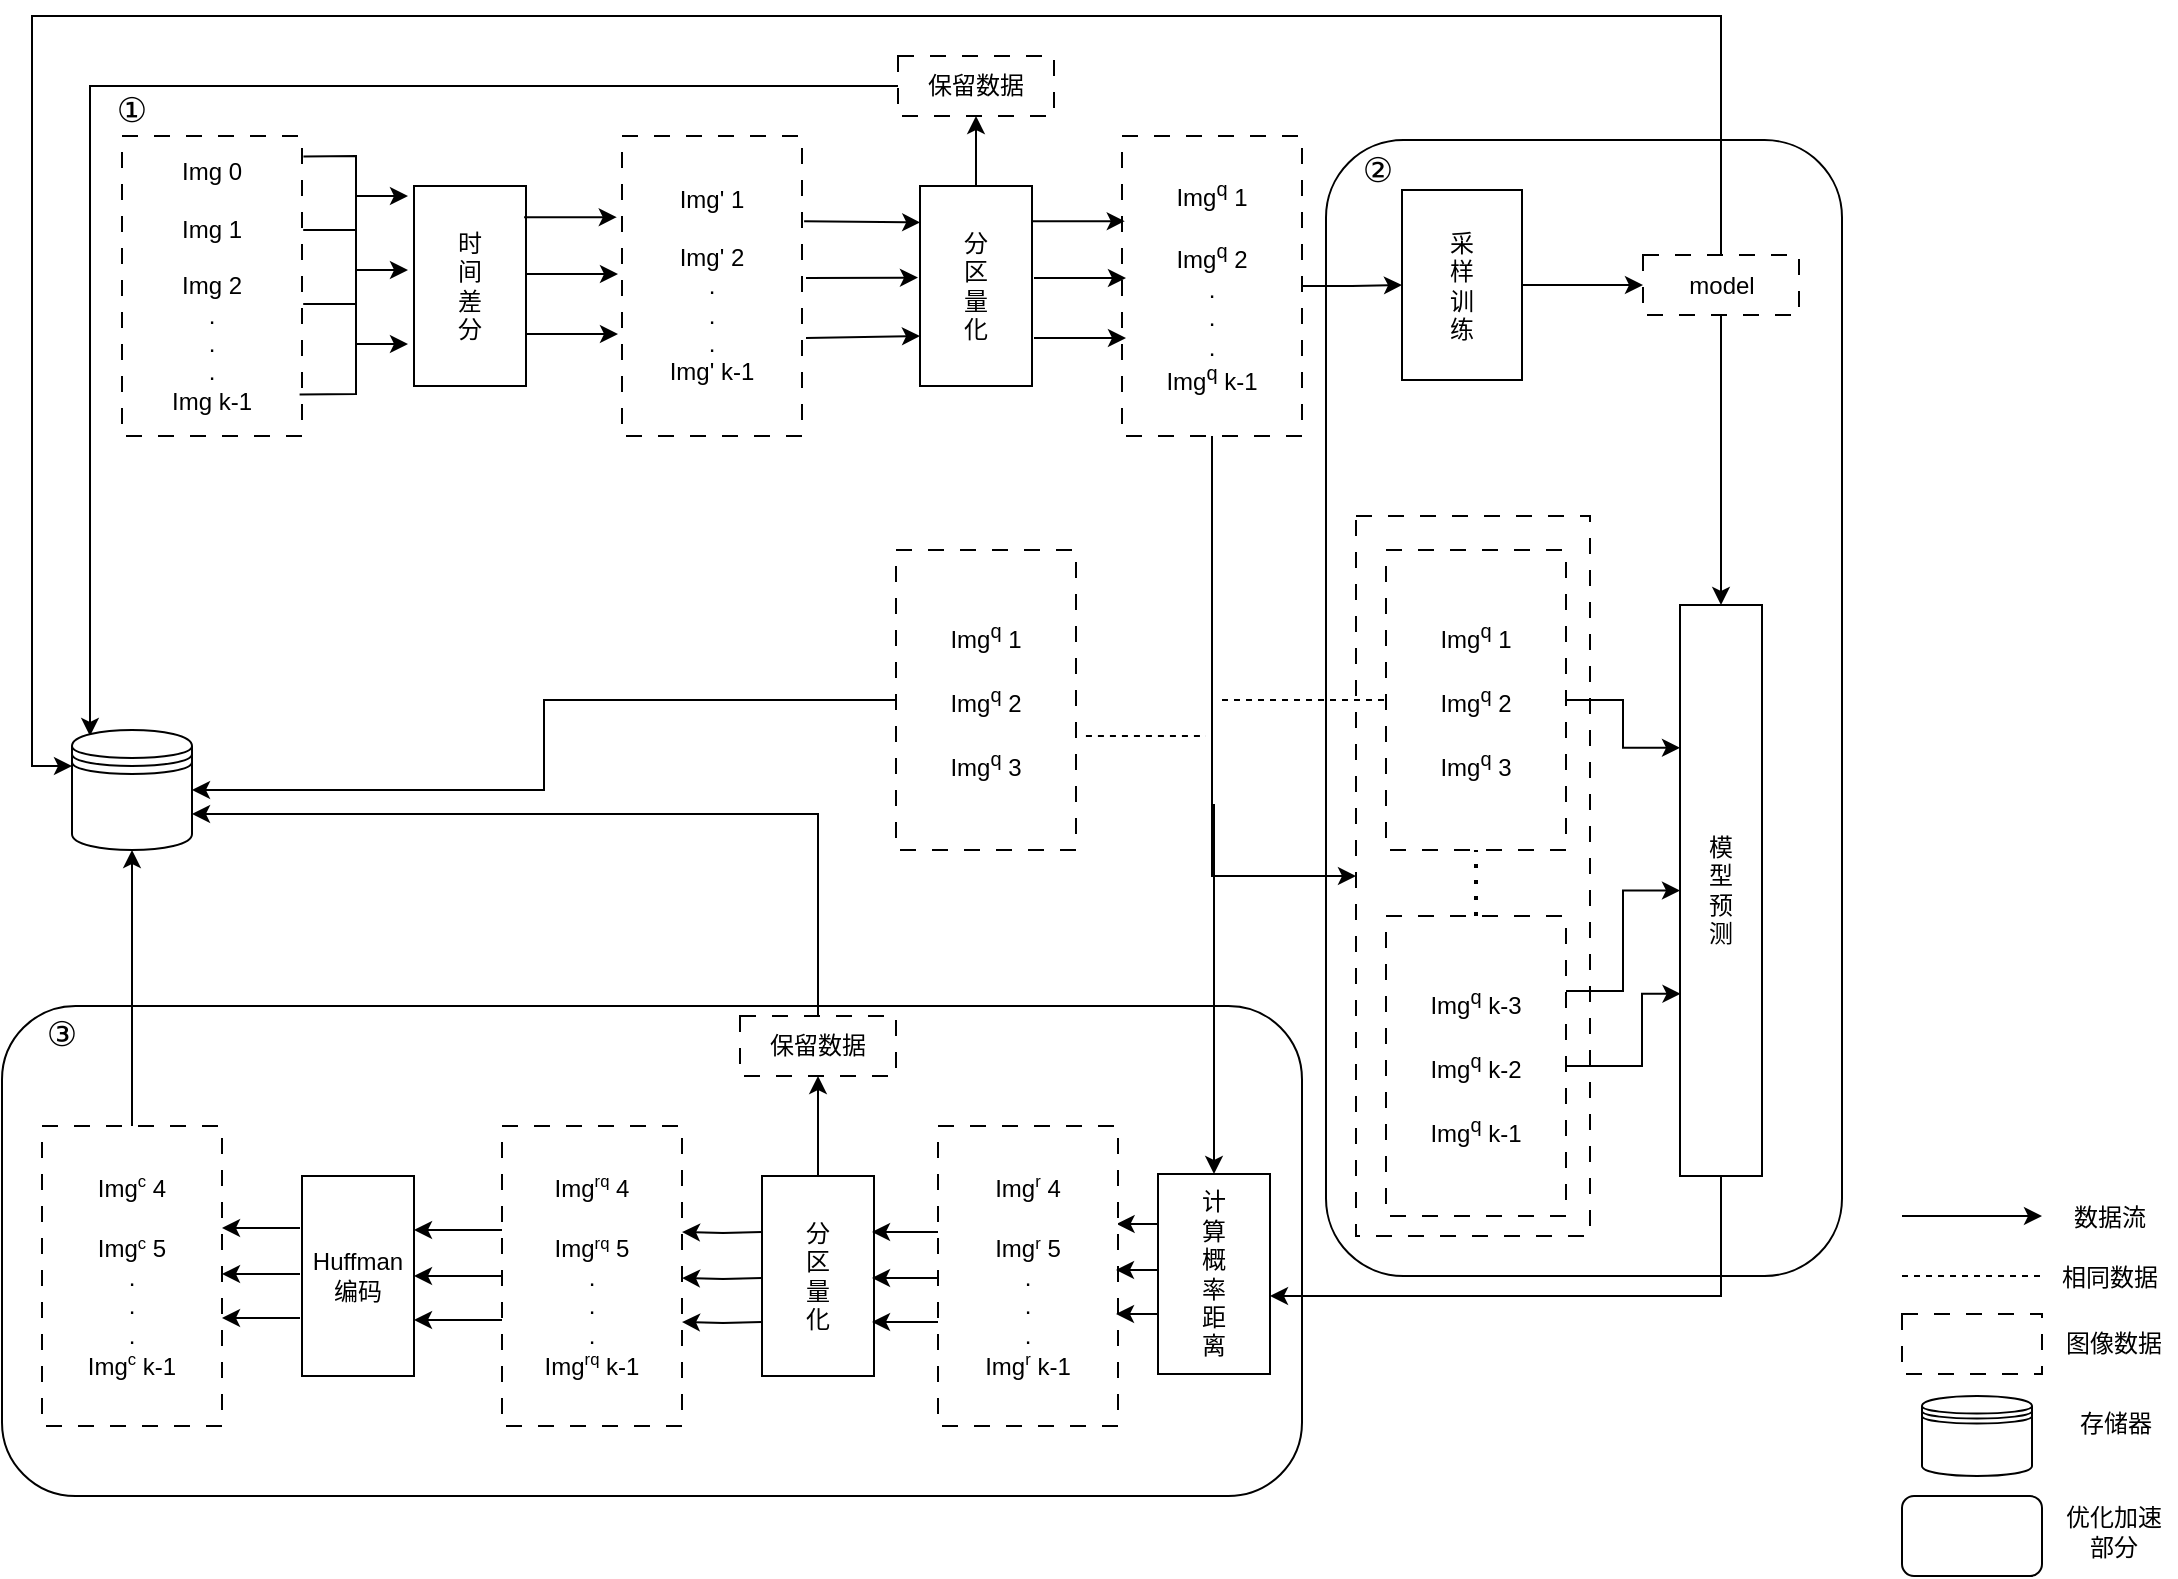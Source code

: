<mxfile version="21.1.1" type="github">
  <diagram name="第 1 页" id="PiPokklhCkE811HuMij5">
    <mxGraphModel dx="1050" dy="492" grid="1" gridSize="10" guides="1" tooltips="1" connect="1" arrows="1" fold="1" page="1" pageScale="1" pageWidth="827" pageHeight="1169" math="0" shadow="0">
      <root>
        <mxCell id="0" />
        <mxCell id="1" parent="0" />
        <mxCell id="Mir_E7Igg_2pSfrO82Oi-24" value="" style="rounded=1;whiteSpace=wrap;html=1;" vertex="1" parent="1">
          <mxGeometry x="50" y="515" width="650" height="245" as="geometry" />
        </mxCell>
        <mxCell id="Mir_E7Igg_2pSfrO82Oi-23" value="" style="rounded=1;whiteSpace=wrap;html=1;" vertex="1" parent="1">
          <mxGeometry x="712" y="82" width="258" height="568" as="geometry" />
        </mxCell>
        <mxCell id="Mir_E7Igg_2pSfrO82Oi-10" value="" style="rounded=0;whiteSpace=wrap;html=1;dashed=1;dashPattern=8 8;" vertex="1" parent="1">
          <mxGeometry x="727" y="270" width="117" height="360" as="geometry" />
        </mxCell>
        <mxCell id="Mir_E7Igg_2pSfrO82Oi-1" value="Img 0&lt;br&gt;&lt;br&gt;Img 1&lt;br&gt;&lt;br&gt;Img 2&lt;br&gt;.&lt;br&gt;.&lt;br&gt;.&lt;br&gt;Img k-1" style="rounded=0;whiteSpace=wrap;html=1;dashed=1;dashPattern=8 8;" vertex="1" parent="1">
          <mxGeometry x="110" y="80" width="90" height="150" as="geometry" />
        </mxCell>
        <mxCell id="Mir_E7Igg_2pSfrO82Oi-2" value="时&lt;br&gt;间&lt;br&gt;差&lt;br&gt;分" style="rounded=0;whiteSpace=wrap;html=1;" vertex="1" parent="1">
          <mxGeometry x="256" y="105" width="56" height="100" as="geometry" />
        </mxCell>
        <mxCell id="Mir_E7Igg_2pSfrO82Oi-3" value="Img&#39; 1&lt;br&gt;&lt;br&gt;Img&#39; 2&lt;br&gt;.&lt;br&gt;.&lt;br&gt;.&lt;br&gt;Img&#39; k-1" style="rounded=0;whiteSpace=wrap;html=1;dashed=1;dashPattern=8 8;" vertex="1" parent="1">
          <mxGeometry x="360" y="80" width="90" height="150" as="geometry" />
        </mxCell>
        <mxCell id="Mir_E7Igg_2pSfrO82Oi-45" value="" style="edgeStyle=orthogonalEdgeStyle;rounded=0;orthogonalLoop=1;jettySize=auto;html=1;" edge="1" parent="1" source="Mir_E7Igg_2pSfrO82Oi-4" target="Mir_E7Igg_2pSfrO82Oi-6">
          <mxGeometry relative="1" as="geometry" />
        </mxCell>
        <mxCell id="Mir_E7Igg_2pSfrO82Oi-4" value="分&lt;br&gt;区&lt;br&gt;量&lt;br&gt;化" style="rounded=0;whiteSpace=wrap;html=1;" vertex="1" parent="1">
          <mxGeometry x="509" y="105" width="56" height="100" as="geometry" />
        </mxCell>
        <mxCell id="Mir_E7Igg_2pSfrO82Oi-46" style="edgeStyle=orthogonalEdgeStyle;rounded=0;orthogonalLoop=1;jettySize=auto;html=1;exitX=1;exitY=0.5;exitDx=0;exitDy=0;" edge="1" parent="1" source="Mir_E7Igg_2pSfrO82Oi-5" target="Mir_E7Igg_2pSfrO82Oi-7">
          <mxGeometry relative="1" as="geometry" />
        </mxCell>
        <mxCell id="Mir_E7Igg_2pSfrO82Oi-48" style="edgeStyle=orthogonalEdgeStyle;rounded=0;orthogonalLoop=1;jettySize=auto;html=1;exitX=0.5;exitY=1;exitDx=0;exitDy=0;" edge="1" parent="1" source="Mir_E7Igg_2pSfrO82Oi-5" target="Mir_E7Igg_2pSfrO82Oi-14">
          <mxGeometry relative="1" as="geometry" />
        </mxCell>
        <mxCell id="Mir_E7Igg_2pSfrO82Oi-49" style="edgeStyle=orthogonalEdgeStyle;rounded=0;orthogonalLoop=1;jettySize=auto;html=1;exitX=0.5;exitY=1;exitDx=0;exitDy=0;entryX=0;entryY=0.5;entryDx=0;entryDy=0;" edge="1" parent="1" source="Mir_E7Igg_2pSfrO82Oi-5" target="Mir_E7Igg_2pSfrO82Oi-10">
          <mxGeometry relative="1" as="geometry" />
        </mxCell>
        <mxCell id="Mir_E7Igg_2pSfrO82Oi-5" value="Img&lt;sup&gt;q&lt;/sup&gt; 1&lt;br&gt;&lt;br&gt;Img&lt;sup&gt;q&lt;/sup&gt; 2&lt;br&gt;.&lt;br&gt;.&lt;br&gt;.&lt;br&gt;Img&lt;sup&gt;q&lt;/sup&gt; k-1" style="rounded=0;whiteSpace=wrap;html=1;dashed=1;dashPattern=8 8;" vertex="1" parent="1">
          <mxGeometry x="610" y="80" width="90" height="150" as="geometry" />
        </mxCell>
        <mxCell id="Mir_E7Igg_2pSfrO82Oi-81" style="edgeStyle=orthogonalEdgeStyle;rounded=0;orthogonalLoop=1;jettySize=auto;html=1;exitX=0;exitY=0.5;exitDx=0;exitDy=0;entryX=0.15;entryY=0.05;entryDx=0;entryDy=0;entryPerimeter=0;" edge="1" parent="1" source="Mir_E7Igg_2pSfrO82Oi-6" target="Mir_E7Igg_2pSfrO82Oi-22">
          <mxGeometry relative="1" as="geometry" />
        </mxCell>
        <mxCell id="Mir_E7Igg_2pSfrO82Oi-6" value="保留数据" style="rounded=0;whiteSpace=wrap;html=1;dashed=1;dashPattern=8 8;" vertex="1" parent="1">
          <mxGeometry x="498" y="40" width="78" height="30" as="geometry" />
        </mxCell>
        <mxCell id="Mir_E7Igg_2pSfrO82Oi-47" style="edgeStyle=orthogonalEdgeStyle;rounded=0;orthogonalLoop=1;jettySize=auto;html=1;exitX=1;exitY=0.5;exitDx=0;exitDy=0;" edge="1" parent="1" source="Mir_E7Igg_2pSfrO82Oi-7" target="Mir_E7Igg_2pSfrO82Oi-12">
          <mxGeometry relative="1" as="geometry" />
        </mxCell>
        <mxCell id="Mir_E7Igg_2pSfrO82Oi-7" value="采&lt;br&gt;样&lt;br&gt;训&lt;br&gt;练" style="rounded=0;whiteSpace=wrap;html=1;" vertex="1" parent="1">
          <mxGeometry x="750" y="107" width="60" height="95" as="geometry" />
        </mxCell>
        <mxCell id="Mir_E7Igg_2pSfrO82Oi-51" style="edgeStyle=orthogonalEdgeStyle;rounded=0;orthogonalLoop=1;jettySize=auto;html=1;exitX=1;exitY=0.5;exitDx=0;exitDy=0;entryX=0;entryY=0.25;entryDx=0;entryDy=0;" edge="1" parent="1" source="Mir_E7Igg_2pSfrO82Oi-8" target="Mir_E7Igg_2pSfrO82Oi-13">
          <mxGeometry relative="1" as="geometry" />
        </mxCell>
        <mxCell id="Mir_E7Igg_2pSfrO82Oi-8" value="Img&lt;sup&gt;q&lt;/sup&gt; 1&lt;br&gt;&lt;br&gt;Img&lt;sup&gt;q&lt;/sup&gt; 2&lt;br&gt;&lt;br&gt;Img&lt;sup&gt;q&lt;/sup&gt;&amp;nbsp;3" style="rounded=0;whiteSpace=wrap;html=1;dashed=1;dashPattern=8 8;" vertex="1" parent="1">
          <mxGeometry x="742" y="287" width="90" height="150" as="geometry" />
        </mxCell>
        <mxCell id="Mir_E7Igg_2pSfrO82Oi-52" style="edgeStyle=orthogonalEdgeStyle;rounded=0;orthogonalLoop=1;jettySize=auto;html=1;exitX=1;exitY=0.5;exitDx=0;exitDy=0;entryX=0.006;entryY=0.681;entryDx=0;entryDy=0;entryPerimeter=0;" edge="1" parent="1" source="Mir_E7Igg_2pSfrO82Oi-9" target="Mir_E7Igg_2pSfrO82Oi-13">
          <mxGeometry relative="1" as="geometry">
            <Array as="points">
              <mxPoint x="870" y="545" />
              <mxPoint x="870" y="509" />
            </Array>
          </mxGeometry>
        </mxCell>
        <mxCell id="Mir_E7Igg_2pSfrO82Oi-53" style="edgeStyle=orthogonalEdgeStyle;rounded=0;orthogonalLoop=1;jettySize=auto;html=1;exitX=1;exitY=0.25;exitDx=0;exitDy=0;entryX=0;entryY=0.5;entryDx=0;entryDy=0;" edge="1" parent="1" source="Mir_E7Igg_2pSfrO82Oi-9" target="Mir_E7Igg_2pSfrO82Oi-13">
          <mxGeometry relative="1" as="geometry" />
        </mxCell>
        <mxCell id="Mir_E7Igg_2pSfrO82Oi-9" value="Img&lt;sup&gt;q&lt;/sup&gt;&amp;nbsp;k-3&lt;br&gt;&lt;br&gt;Img&lt;sup&gt;q&lt;/sup&gt;&amp;nbsp;k-2&lt;br&gt;&lt;br&gt;Img&lt;sup&gt;q&lt;/sup&gt;&amp;nbsp;k-1" style="rounded=0;whiteSpace=wrap;html=1;dashed=1;dashPattern=8 8;" vertex="1" parent="1">
          <mxGeometry x="742" y="470" width="90" height="150" as="geometry" />
        </mxCell>
        <mxCell id="Mir_E7Igg_2pSfrO82Oi-11" value="" style="endArrow=none;dashed=1;html=1;dashPattern=1 3;strokeWidth=2;rounded=0;entryX=0.5;entryY=1;entryDx=0;entryDy=0;" edge="1" parent="1" source="Mir_E7Igg_2pSfrO82Oi-9" target="Mir_E7Igg_2pSfrO82Oi-8">
          <mxGeometry width="50" height="50" relative="1" as="geometry">
            <mxPoint x="384" y="500" as="sourcePoint" />
            <mxPoint x="434" y="450" as="targetPoint" />
          </mxGeometry>
        </mxCell>
        <mxCell id="Mir_E7Igg_2pSfrO82Oi-54" style="edgeStyle=orthogonalEdgeStyle;rounded=0;orthogonalLoop=1;jettySize=auto;html=1;" edge="1" parent="1" source="Mir_E7Igg_2pSfrO82Oi-12" target="Mir_E7Igg_2pSfrO82Oi-13">
          <mxGeometry relative="1" as="geometry" />
        </mxCell>
        <mxCell id="Mir_E7Igg_2pSfrO82Oi-83" style="edgeStyle=orthogonalEdgeStyle;rounded=0;orthogonalLoop=1;jettySize=auto;html=1;entryX=0;entryY=0.3;entryDx=0;entryDy=0;" edge="1" parent="1" source="Mir_E7Igg_2pSfrO82Oi-12" target="Mir_E7Igg_2pSfrO82Oi-22">
          <mxGeometry relative="1" as="geometry">
            <mxPoint x="909.5" y="10" as="targetPoint" />
            <Array as="points">
              <mxPoint x="910" y="20" />
              <mxPoint x="65" y="20" />
              <mxPoint x="65" y="395" />
            </Array>
          </mxGeometry>
        </mxCell>
        <mxCell id="Mir_E7Igg_2pSfrO82Oi-12" value="model" style="rounded=0;whiteSpace=wrap;html=1;dashed=1;dashPattern=8 8;" vertex="1" parent="1">
          <mxGeometry x="870.5" y="139.5" width="78" height="30" as="geometry" />
        </mxCell>
        <mxCell id="Mir_E7Igg_2pSfrO82Oi-55" style="edgeStyle=orthogonalEdgeStyle;rounded=0;orthogonalLoop=1;jettySize=auto;html=1;exitX=0.5;exitY=1;exitDx=0;exitDy=0;" edge="1" parent="1" source="Mir_E7Igg_2pSfrO82Oi-13" target="Mir_E7Igg_2pSfrO82Oi-14">
          <mxGeometry relative="1" as="geometry">
            <Array as="points">
              <mxPoint x="910" y="660" />
            </Array>
          </mxGeometry>
        </mxCell>
        <mxCell id="Mir_E7Igg_2pSfrO82Oi-13" value="模&lt;br&gt;型&lt;br&gt;预&lt;br&gt;测" style="rounded=0;whiteSpace=wrap;html=1;" vertex="1" parent="1">
          <mxGeometry x="889" y="314.5" width="41" height="285.5" as="geometry" />
        </mxCell>
        <mxCell id="Mir_E7Igg_2pSfrO82Oi-57" style="edgeStyle=orthogonalEdgeStyle;rounded=0;orthogonalLoop=1;jettySize=auto;html=1;exitX=0;exitY=0.25;exitDx=0;exitDy=0;entryX=0.992;entryY=0.324;entryDx=0;entryDy=0;entryPerimeter=0;" edge="1" parent="1" source="Mir_E7Igg_2pSfrO82Oi-14" target="Mir_E7Igg_2pSfrO82Oi-16">
          <mxGeometry relative="1" as="geometry" />
        </mxCell>
        <mxCell id="Mir_E7Igg_2pSfrO82Oi-14" value="计&lt;br&gt;算&lt;br&gt;概&lt;br&gt;率&lt;br&gt;距&lt;br&gt;离" style="rounded=0;whiteSpace=wrap;html=1;" vertex="1" parent="1">
          <mxGeometry x="628" y="599" width="56" height="100" as="geometry" />
        </mxCell>
        <mxCell id="Mir_E7Igg_2pSfrO82Oi-78" style="edgeStyle=orthogonalEdgeStyle;rounded=0;orthogonalLoop=1;jettySize=auto;html=1;exitX=0;exitY=0.5;exitDx=0;exitDy=0;" edge="1" parent="1" source="Mir_E7Igg_2pSfrO82Oi-15" target="Mir_E7Igg_2pSfrO82Oi-22">
          <mxGeometry relative="1" as="geometry" />
        </mxCell>
        <mxCell id="Mir_E7Igg_2pSfrO82Oi-15" value="Img&lt;sup&gt;q&lt;/sup&gt; 1&lt;br&gt;&lt;br&gt;Img&lt;sup&gt;q&lt;/sup&gt; 2&lt;br&gt;&lt;br&gt;Img&lt;sup&gt;q&lt;/sup&gt;&amp;nbsp;3" style="rounded=0;whiteSpace=wrap;html=1;dashed=1;dashPattern=8 8;" vertex="1" parent="1">
          <mxGeometry x="497" y="287" width="90" height="150" as="geometry" />
        </mxCell>
        <mxCell id="Mir_E7Igg_2pSfrO82Oi-16" value="Img&lt;span style=&quot;font-size: 10px;&quot;&gt;&lt;sup&gt;r&lt;/sup&gt;&lt;/span&gt;&amp;nbsp;4&lt;br&gt;&lt;br&gt;Img&lt;span style=&quot;font-size: 10px;&quot;&gt;&lt;sup&gt;r&lt;/sup&gt;&lt;/span&gt;&amp;nbsp;5&lt;br&gt;.&lt;br&gt;.&lt;br&gt;.&lt;br&gt;Img&lt;span style=&quot;font-size: 10px;&quot;&gt;&lt;sup&gt;r&lt;/sup&gt;&lt;/span&gt;&amp;nbsp;k-1" style="rounded=0;whiteSpace=wrap;html=1;dashed=1;dashPattern=8 8;" vertex="1" parent="1">
          <mxGeometry x="518" y="575" width="90" height="150" as="geometry" />
        </mxCell>
        <mxCell id="Mir_E7Igg_2pSfrO82Oi-77" style="edgeStyle=orthogonalEdgeStyle;rounded=0;orthogonalLoop=1;jettySize=auto;html=1;exitX=0.5;exitY=0;exitDx=0;exitDy=0;entryX=0.5;entryY=1;entryDx=0;entryDy=0;" edge="1" parent="1" source="Mir_E7Igg_2pSfrO82Oi-17" target="Mir_E7Igg_2pSfrO82Oi-21">
          <mxGeometry relative="1" as="geometry" />
        </mxCell>
        <mxCell id="Mir_E7Igg_2pSfrO82Oi-17" value="分&lt;br&gt;区&lt;br&gt;量&lt;br&gt;化" style="rounded=0;whiteSpace=wrap;html=1;" vertex="1" parent="1">
          <mxGeometry x="430" y="600" width="56" height="100" as="geometry" />
        </mxCell>
        <mxCell id="Mir_E7Igg_2pSfrO82Oi-18" value="Img&lt;span style=&quot;font-size: 10px;&quot;&gt;&lt;sup&gt;rq&lt;/sup&gt;&lt;/span&gt;&amp;nbsp;4&lt;br&gt;&lt;br&gt;Img&lt;span style=&quot;font-size: 10px;&quot;&gt;&lt;sup&gt;rq&lt;/sup&gt;&lt;/span&gt;&amp;nbsp;5&lt;br&gt;.&lt;br&gt;.&lt;br&gt;.&lt;br&gt;Img&lt;span style=&quot;font-size: 10px;&quot;&gt;&lt;sup&gt;rq&lt;/sup&gt;&lt;/span&gt;&amp;nbsp;k-1" style="rounded=0;whiteSpace=wrap;html=1;dashed=1;dashPattern=8 8;" vertex="1" parent="1">
          <mxGeometry x="300" y="575" width="90" height="150" as="geometry" />
        </mxCell>
        <mxCell id="Mir_E7Igg_2pSfrO82Oi-19" value="Huffman&lt;br&gt;编码" style="rounded=0;whiteSpace=wrap;html=1;" vertex="1" parent="1">
          <mxGeometry x="200" y="600" width="56" height="100" as="geometry" />
        </mxCell>
        <mxCell id="Mir_E7Igg_2pSfrO82Oi-76" style="edgeStyle=orthogonalEdgeStyle;rounded=0;orthogonalLoop=1;jettySize=auto;html=1;entryX=0.5;entryY=1;entryDx=0;entryDy=0;" edge="1" parent="1" source="Mir_E7Igg_2pSfrO82Oi-20" target="Mir_E7Igg_2pSfrO82Oi-22">
          <mxGeometry relative="1" as="geometry" />
        </mxCell>
        <mxCell id="Mir_E7Igg_2pSfrO82Oi-20" value="Img&lt;span style=&quot;font-size: 10px;&quot;&gt;&lt;sup&gt;c&lt;/sup&gt;&lt;/span&gt;&amp;nbsp;4&lt;br&gt;&lt;br&gt;Img&lt;span style=&quot;font-size: 10px;&quot;&gt;&lt;sup&gt;c&lt;/sup&gt;&lt;/span&gt;&amp;nbsp;5&lt;br&gt;.&lt;br&gt;.&lt;br&gt;.&lt;br&gt;Img&lt;span style=&quot;font-size: 10px;&quot;&gt;&lt;sup&gt;c&lt;/sup&gt;&lt;/span&gt;&amp;nbsp;k-1" style="rounded=0;whiteSpace=wrap;html=1;dashed=1;dashPattern=8 8;" vertex="1" parent="1">
          <mxGeometry x="70" y="575" width="90" height="150" as="geometry" />
        </mxCell>
        <mxCell id="Mir_E7Igg_2pSfrO82Oi-80" style="edgeStyle=orthogonalEdgeStyle;rounded=0;orthogonalLoop=1;jettySize=auto;html=1;exitX=0.5;exitY=0;exitDx=0;exitDy=0;entryX=1;entryY=0.7;entryDx=0;entryDy=0;" edge="1" parent="1" source="Mir_E7Igg_2pSfrO82Oi-21" target="Mir_E7Igg_2pSfrO82Oi-22">
          <mxGeometry relative="1" as="geometry" />
        </mxCell>
        <mxCell id="Mir_E7Igg_2pSfrO82Oi-21" value="保留数据" style="rounded=0;whiteSpace=wrap;html=1;dashed=1;dashPattern=8 8;" vertex="1" parent="1">
          <mxGeometry x="419" y="520" width="78" height="30" as="geometry" />
        </mxCell>
        <mxCell id="Mir_E7Igg_2pSfrO82Oi-22" value="" style="shape=datastore;whiteSpace=wrap;html=1;" vertex="1" parent="1">
          <mxGeometry x="85" y="377" width="60" height="60" as="geometry" />
        </mxCell>
        <mxCell id="Mir_E7Igg_2pSfrO82Oi-27" value="" style="endArrow=classic;html=1;rounded=0;exitX=1.008;exitY=0.068;exitDx=0;exitDy=0;exitPerimeter=0;" edge="1" parent="1" source="Mir_E7Igg_2pSfrO82Oi-1">
          <mxGeometry width="50" height="50" relative="1" as="geometry">
            <mxPoint x="200.6" y="90.05" as="sourcePoint" />
            <mxPoint x="253" y="110" as="targetPoint" />
            <Array as="points">
              <mxPoint x="227" y="90" />
              <mxPoint x="227" y="110" />
            </Array>
          </mxGeometry>
        </mxCell>
        <mxCell id="Mir_E7Igg_2pSfrO82Oi-28" value="" style="endArrow=classic;html=1;rounded=0;exitX=1.04;exitY=0.067;exitDx=0;exitDy=0;exitPerimeter=0;" edge="1" parent="1">
          <mxGeometry width="50" height="50" relative="1" as="geometry">
            <mxPoint x="200.6" y="127.05" as="sourcePoint" />
            <mxPoint x="253" y="147" as="targetPoint" />
            <Array as="points">
              <mxPoint x="227" y="127" />
              <mxPoint x="227" y="147" />
            </Array>
          </mxGeometry>
        </mxCell>
        <mxCell id="Mir_E7Igg_2pSfrO82Oi-30" value="" style="endArrow=none;html=1;rounded=0;" edge="1" parent="1">
          <mxGeometry width="50" height="50" relative="1" as="geometry">
            <mxPoint x="227" y="130" as="sourcePoint" />
            <mxPoint x="227" y="110" as="targetPoint" />
          </mxGeometry>
        </mxCell>
        <mxCell id="Mir_E7Igg_2pSfrO82Oi-31" value="" style="endArrow=classic;html=1;rounded=0;exitX=1.04;exitY=0.067;exitDx=0;exitDy=0;exitPerimeter=0;" edge="1" parent="1">
          <mxGeometry width="50" height="50" relative="1" as="geometry">
            <mxPoint x="200.6" y="164.05" as="sourcePoint" />
            <mxPoint x="253" y="184" as="targetPoint" />
            <Array as="points">
              <mxPoint x="227" y="164" />
              <mxPoint x="227" y="184" />
            </Array>
          </mxGeometry>
        </mxCell>
        <mxCell id="Mir_E7Igg_2pSfrO82Oi-34" value="" style="endArrow=none;html=1;rounded=0;" edge="1" parent="1">
          <mxGeometry width="50" height="50" relative="1" as="geometry">
            <mxPoint x="227" y="165" as="sourcePoint" />
            <mxPoint x="227" y="145" as="targetPoint" />
          </mxGeometry>
        </mxCell>
        <mxCell id="Mir_E7Igg_2pSfrO82Oi-35" value="" style="endArrow=none;html=1;rounded=0;exitX=1.02;exitY=0.862;exitDx=0;exitDy=0;exitPerimeter=0;" edge="1" parent="1">
          <mxGeometry width="50" height="50" relative="1" as="geometry">
            <mxPoint x="198.8" y="209.3" as="sourcePoint" />
            <mxPoint x="227" y="180" as="targetPoint" />
            <Array as="points">
              <mxPoint x="227" y="209" />
            </Array>
          </mxGeometry>
        </mxCell>
        <mxCell id="Mir_E7Igg_2pSfrO82Oi-36" value="" style="endArrow=classic;html=1;rounded=0;entryX=-0.029;entryY=0.204;entryDx=0;entryDy=0;entryPerimeter=0;exitX=0.983;exitY=0.056;exitDx=0;exitDy=0;exitPerimeter=0;" edge="1" parent="1">
          <mxGeometry width="50" height="50" relative="1" as="geometry">
            <mxPoint x="311.048" y="120.6" as="sourcePoint" />
            <mxPoint x="357.39" y="120.6" as="targetPoint" />
          </mxGeometry>
        </mxCell>
        <mxCell id="Mir_E7Igg_2pSfrO82Oi-37" value="" style="endArrow=classic;html=1;rounded=0;entryX=-0.029;entryY=0.204;entryDx=0;entryDy=0;entryPerimeter=0;exitX=0.983;exitY=0.056;exitDx=0;exitDy=0;exitPerimeter=0;" edge="1" parent="1">
          <mxGeometry width="50" height="50" relative="1" as="geometry">
            <mxPoint x="312" y="149" as="sourcePoint" />
            <mxPoint x="358" y="149" as="targetPoint" />
          </mxGeometry>
        </mxCell>
        <mxCell id="Mir_E7Igg_2pSfrO82Oi-38" value="" style="endArrow=classic;html=1;rounded=0;entryX=-0.029;entryY=0.204;entryDx=0;entryDy=0;entryPerimeter=0;exitX=0.983;exitY=0.056;exitDx=0;exitDy=0;exitPerimeter=0;" edge="1" parent="1">
          <mxGeometry width="50" height="50" relative="1" as="geometry">
            <mxPoint x="312" y="179" as="sourcePoint" />
            <mxPoint x="358" y="179" as="targetPoint" />
          </mxGeometry>
        </mxCell>
        <mxCell id="Mir_E7Igg_2pSfrO82Oi-39" value="" style="endArrow=classic;html=1;rounded=0;exitX=0.983;exitY=0.056;exitDx=0;exitDy=0;exitPerimeter=0;entryX=0.002;entryY=0.182;entryDx=0;entryDy=0;entryPerimeter=0;" edge="1" parent="1" target="Mir_E7Igg_2pSfrO82Oi-4">
          <mxGeometry width="50" height="50" relative="1" as="geometry">
            <mxPoint x="451.048" y="122.6" as="sourcePoint" />
            <mxPoint x="500" y="130" as="targetPoint" />
          </mxGeometry>
        </mxCell>
        <mxCell id="Mir_E7Igg_2pSfrO82Oi-40" value="" style="endArrow=classic;html=1;rounded=0;entryX=-0.018;entryY=0.458;entryDx=0;entryDy=0;entryPerimeter=0;exitX=0.983;exitY=0.056;exitDx=0;exitDy=0;exitPerimeter=0;" edge="1" parent="1" target="Mir_E7Igg_2pSfrO82Oi-4">
          <mxGeometry width="50" height="50" relative="1" as="geometry">
            <mxPoint x="452" y="151" as="sourcePoint" />
            <mxPoint x="498" y="151" as="targetPoint" />
          </mxGeometry>
        </mxCell>
        <mxCell id="Mir_E7Igg_2pSfrO82Oi-41" value="" style="endArrow=classic;html=1;rounded=0;entryX=0;entryY=0.75;entryDx=0;entryDy=0;exitX=0.983;exitY=0.056;exitDx=0;exitDy=0;exitPerimeter=0;" edge="1" parent="1" target="Mir_E7Igg_2pSfrO82Oi-4">
          <mxGeometry width="50" height="50" relative="1" as="geometry">
            <mxPoint x="452" y="181" as="sourcePoint" />
            <mxPoint x="498" y="181" as="targetPoint" />
          </mxGeometry>
        </mxCell>
        <mxCell id="Mir_E7Igg_2pSfrO82Oi-42" value="" style="endArrow=classic;html=1;rounded=0;entryX=-0.029;entryY=0.204;entryDx=0;entryDy=0;entryPerimeter=0;exitX=0.983;exitY=0.056;exitDx=0;exitDy=0;exitPerimeter=0;" edge="1" parent="1">
          <mxGeometry width="50" height="50" relative="1" as="geometry">
            <mxPoint x="565.048" y="122.6" as="sourcePoint" />
            <mxPoint x="611.39" y="122.6" as="targetPoint" />
          </mxGeometry>
        </mxCell>
        <mxCell id="Mir_E7Igg_2pSfrO82Oi-43" value="" style="endArrow=classic;html=1;rounded=0;entryX=-0.029;entryY=0.204;entryDx=0;entryDy=0;entryPerimeter=0;exitX=0.983;exitY=0.056;exitDx=0;exitDy=0;exitPerimeter=0;" edge="1" parent="1">
          <mxGeometry width="50" height="50" relative="1" as="geometry">
            <mxPoint x="566" y="151" as="sourcePoint" />
            <mxPoint x="612" y="151" as="targetPoint" />
          </mxGeometry>
        </mxCell>
        <mxCell id="Mir_E7Igg_2pSfrO82Oi-44" value="" style="endArrow=classic;html=1;rounded=0;entryX=-0.029;entryY=0.204;entryDx=0;entryDy=0;entryPerimeter=0;exitX=0.983;exitY=0.056;exitDx=0;exitDy=0;exitPerimeter=0;" edge="1" parent="1">
          <mxGeometry width="50" height="50" relative="1" as="geometry">
            <mxPoint x="566" y="181" as="sourcePoint" />
            <mxPoint x="612" y="181" as="targetPoint" />
          </mxGeometry>
        </mxCell>
        <mxCell id="Mir_E7Igg_2pSfrO82Oi-50" value="" style="endArrow=none;dashed=1;html=1;rounded=0;entryX=0;entryY=0.5;entryDx=0;entryDy=0;" edge="1" parent="1" target="Mir_E7Igg_2pSfrO82Oi-8">
          <mxGeometry width="50" height="50" relative="1" as="geometry">
            <mxPoint x="660" y="362" as="sourcePoint" />
            <mxPoint x="680" y="320" as="targetPoint" />
          </mxGeometry>
        </mxCell>
        <mxCell id="Mir_E7Igg_2pSfrO82Oi-58" style="edgeStyle=orthogonalEdgeStyle;rounded=0;orthogonalLoop=1;jettySize=auto;html=1;exitX=0;exitY=0.25;exitDx=0;exitDy=0;entryX=0.992;entryY=0.324;entryDx=0;entryDy=0;entryPerimeter=0;" edge="1" parent="1">
          <mxGeometry relative="1" as="geometry">
            <mxPoint x="628" y="647" as="sourcePoint" />
            <mxPoint x="607" y="647" as="targetPoint" />
          </mxGeometry>
        </mxCell>
        <mxCell id="Mir_E7Igg_2pSfrO82Oi-59" style="edgeStyle=orthogonalEdgeStyle;rounded=0;orthogonalLoop=1;jettySize=auto;html=1;exitX=0;exitY=0.25;exitDx=0;exitDy=0;entryX=0.992;entryY=0.324;entryDx=0;entryDy=0;entryPerimeter=0;" edge="1" parent="1">
          <mxGeometry relative="1" as="geometry">
            <mxPoint x="628" y="669" as="sourcePoint" />
            <mxPoint x="607" y="669" as="targetPoint" />
          </mxGeometry>
        </mxCell>
        <mxCell id="Mir_E7Igg_2pSfrO82Oi-63" value="" style="group" vertex="1" connectable="0" parent="1">
          <mxGeometry x="485" y="628" width="33" height="45" as="geometry" />
        </mxCell>
        <mxCell id="Mir_E7Igg_2pSfrO82Oi-60" style="edgeStyle=orthogonalEdgeStyle;rounded=0;orthogonalLoop=1;jettySize=auto;html=1;exitX=0;exitY=0.25;exitDx=0;exitDy=0;entryX=0.992;entryY=0.324;entryDx=0;entryDy=0;entryPerimeter=0;" edge="1" parent="Mir_E7Igg_2pSfrO82Oi-63">
          <mxGeometry relative="1" as="geometry">
            <mxPoint x="33.0" as="sourcePoint" />
            <mxPoint as="targetPoint" />
          </mxGeometry>
        </mxCell>
        <mxCell id="Mir_E7Igg_2pSfrO82Oi-61" style="edgeStyle=orthogonalEdgeStyle;rounded=0;orthogonalLoop=1;jettySize=auto;html=1;exitX=0;exitY=0.25;exitDx=0;exitDy=0;entryX=0.992;entryY=0.324;entryDx=0;entryDy=0;entryPerimeter=0;" edge="1" parent="Mir_E7Igg_2pSfrO82Oi-63">
          <mxGeometry relative="1" as="geometry">
            <mxPoint x="33.0" y="23" as="sourcePoint" />
            <mxPoint y="23" as="targetPoint" />
          </mxGeometry>
        </mxCell>
        <mxCell id="Mir_E7Igg_2pSfrO82Oi-62" style="edgeStyle=orthogonalEdgeStyle;rounded=0;orthogonalLoop=1;jettySize=auto;html=1;exitX=0;exitY=0.25;exitDx=0;exitDy=0;entryX=0.992;entryY=0.324;entryDx=0;entryDy=0;entryPerimeter=0;" edge="1" parent="Mir_E7Igg_2pSfrO82Oi-63">
          <mxGeometry relative="1" as="geometry">
            <mxPoint x="33.0" y="45" as="sourcePoint" />
            <mxPoint y="45" as="targetPoint" />
          </mxGeometry>
        </mxCell>
        <mxCell id="Mir_E7Igg_2pSfrO82Oi-65" style="edgeStyle=orthogonalEdgeStyle;rounded=0;orthogonalLoop=1;jettySize=auto;html=1;exitX=0;exitY=0.25;exitDx=0;exitDy=0;entryX=0.992;entryY=0.324;entryDx=0;entryDy=0;entryPerimeter=0;" edge="1" parent="1">
          <mxGeometry relative="1" as="geometry">
            <mxPoint x="430" y="628" as="sourcePoint" />
            <mxPoint x="390" y="628" as="targetPoint" />
          </mxGeometry>
        </mxCell>
        <mxCell id="Mir_E7Igg_2pSfrO82Oi-66" style="edgeStyle=orthogonalEdgeStyle;rounded=0;orthogonalLoop=1;jettySize=auto;html=1;exitX=0;exitY=0.25;exitDx=0;exitDy=0;entryX=0.992;entryY=0.324;entryDx=0;entryDy=0;entryPerimeter=0;" edge="1" parent="1">
          <mxGeometry relative="1" as="geometry">
            <mxPoint x="430" y="651" as="sourcePoint" />
            <mxPoint x="390" y="651" as="targetPoint" />
          </mxGeometry>
        </mxCell>
        <mxCell id="Mir_E7Igg_2pSfrO82Oi-67" style="edgeStyle=orthogonalEdgeStyle;rounded=0;orthogonalLoop=1;jettySize=auto;html=1;exitX=0;exitY=0.25;exitDx=0;exitDy=0;entryX=0.992;entryY=0.324;entryDx=0;entryDy=0;entryPerimeter=0;" edge="1" parent="1">
          <mxGeometry relative="1" as="geometry">
            <mxPoint x="430" y="673" as="sourcePoint" />
            <mxPoint x="390" y="673" as="targetPoint" />
          </mxGeometry>
        </mxCell>
        <mxCell id="Mir_E7Igg_2pSfrO82Oi-68" value="" style="group" vertex="1" connectable="0" parent="1">
          <mxGeometry x="256" y="627" width="44" height="45" as="geometry" />
        </mxCell>
        <mxCell id="Mir_E7Igg_2pSfrO82Oi-69" style="edgeStyle=orthogonalEdgeStyle;rounded=0;orthogonalLoop=1;jettySize=auto;html=1;exitX=0;exitY=0.25;exitDx=0;exitDy=0;entryX=0.992;entryY=0.324;entryDx=0;entryDy=0;entryPerimeter=0;" edge="1" parent="Mir_E7Igg_2pSfrO82Oi-68">
          <mxGeometry relative="1" as="geometry">
            <mxPoint x="44.0" as="sourcePoint" />
            <mxPoint as="targetPoint" />
          </mxGeometry>
        </mxCell>
        <mxCell id="Mir_E7Igg_2pSfrO82Oi-70" style="edgeStyle=orthogonalEdgeStyle;rounded=0;orthogonalLoop=1;jettySize=auto;html=1;exitX=0;exitY=0.25;exitDx=0;exitDy=0;entryX=0.992;entryY=0.324;entryDx=0;entryDy=0;entryPerimeter=0;" edge="1" parent="Mir_E7Igg_2pSfrO82Oi-68">
          <mxGeometry relative="1" as="geometry">
            <mxPoint x="44.0" y="23" as="sourcePoint" />
            <mxPoint y="23" as="targetPoint" />
          </mxGeometry>
        </mxCell>
        <mxCell id="Mir_E7Igg_2pSfrO82Oi-71" style="edgeStyle=orthogonalEdgeStyle;rounded=0;orthogonalLoop=1;jettySize=auto;html=1;exitX=0;exitY=0.25;exitDx=0;exitDy=0;entryX=0.992;entryY=0.324;entryDx=0;entryDy=0;entryPerimeter=0;" edge="1" parent="Mir_E7Igg_2pSfrO82Oi-68">
          <mxGeometry relative="1" as="geometry">
            <mxPoint x="44.0" y="45" as="sourcePoint" />
            <mxPoint y="45" as="targetPoint" />
          </mxGeometry>
        </mxCell>
        <mxCell id="Mir_E7Igg_2pSfrO82Oi-72" value="" style="group" vertex="1" connectable="0" parent="1">
          <mxGeometry x="160" y="626" width="39" height="45" as="geometry" />
        </mxCell>
        <mxCell id="Mir_E7Igg_2pSfrO82Oi-73" style="edgeStyle=orthogonalEdgeStyle;rounded=0;orthogonalLoop=1;jettySize=auto;html=1;exitX=0;exitY=0.25;exitDx=0;exitDy=0;entryX=0.992;entryY=0.324;entryDx=0;entryDy=0;entryPerimeter=0;" edge="1" parent="Mir_E7Igg_2pSfrO82Oi-72">
          <mxGeometry relative="1" as="geometry">
            <mxPoint x="39.0" as="sourcePoint" />
            <mxPoint as="targetPoint" />
          </mxGeometry>
        </mxCell>
        <mxCell id="Mir_E7Igg_2pSfrO82Oi-74" style="edgeStyle=orthogonalEdgeStyle;rounded=0;orthogonalLoop=1;jettySize=auto;html=1;exitX=0;exitY=0.25;exitDx=0;exitDy=0;entryX=0.992;entryY=0.324;entryDx=0;entryDy=0;entryPerimeter=0;" edge="1" parent="Mir_E7Igg_2pSfrO82Oi-72">
          <mxGeometry relative="1" as="geometry">
            <mxPoint x="39.0" y="23" as="sourcePoint" />
            <mxPoint y="23" as="targetPoint" />
          </mxGeometry>
        </mxCell>
        <mxCell id="Mir_E7Igg_2pSfrO82Oi-75" style="edgeStyle=orthogonalEdgeStyle;rounded=0;orthogonalLoop=1;jettySize=auto;html=1;exitX=0;exitY=0.25;exitDx=0;exitDy=0;entryX=0.992;entryY=0.324;entryDx=0;entryDy=0;entryPerimeter=0;" edge="1" parent="Mir_E7Igg_2pSfrO82Oi-72">
          <mxGeometry relative="1" as="geometry">
            <mxPoint x="39.0" y="45" as="sourcePoint" />
            <mxPoint y="45" as="targetPoint" />
          </mxGeometry>
        </mxCell>
        <mxCell id="Mir_E7Igg_2pSfrO82Oi-79" value="" style="endArrow=none;dashed=1;html=1;rounded=0;exitX=1.033;exitY=0.62;exitDx=0;exitDy=0;exitPerimeter=0;" edge="1" parent="1">
          <mxGeometry width="50" height="50" relative="1" as="geometry">
            <mxPoint x="591.97" y="380" as="sourcePoint" />
            <mxPoint x="652" y="380" as="targetPoint" />
          </mxGeometry>
        </mxCell>
        <mxCell id="Mir_E7Igg_2pSfrO82Oi-84" value="&lt;font style=&quot;font-size: 17px;&quot;&gt;②&lt;/font&gt;" style="text;html=1;strokeColor=none;fillColor=none;align=center;verticalAlign=middle;whiteSpace=wrap;rounded=0;" vertex="1" parent="1">
          <mxGeometry x="708" y="83" width="60" height="30" as="geometry" />
        </mxCell>
        <mxCell id="Mir_E7Igg_2pSfrO82Oi-85" value="&lt;font style=&quot;font-size: 17px;&quot;&gt;③&lt;/font&gt;" style="text;html=1;strokeColor=none;fillColor=none;align=center;verticalAlign=middle;whiteSpace=wrap;rounded=0;" vertex="1" parent="1">
          <mxGeometry x="50" y="515" width="60" height="30" as="geometry" />
        </mxCell>
        <mxCell id="Mir_E7Igg_2pSfrO82Oi-86" value="&lt;font style=&quot;font-size: 17px;&quot;&gt;①&lt;/font&gt;" style="text;html=1;strokeColor=none;fillColor=none;align=center;verticalAlign=middle;whiteSpace=wrap;rounded=0;" vertex="1" parent="1">
          <mxGeometry x="85" y="53" width="60" height="30" as="geometry" />
        </mxCell>
        <mxCell id="Mir_E7Igg_2pSfrO82Oi-87" value="" style="rounded=0;whiteSpace=wrap;html=1;dashed=1;dashPattern=8 8;" vertex="1" parent="1">
          <mxGeometry x="1000" y="669" width="70" height="30" as="geometry" />
        </mxCell>
        <mxCell id="Mir_E7Igg_2pSfrO82Oi-88" value="" style="endArrow=classic;html=1;rounded=0;" edge="1" parent="1">
          <mxGeometry width="50" height="50" relative="1" as="geometry">
            <mxPoint x="1000" y="620" as="sourcePoint" />
            <mxPoint x="1070" y="620" as="targetPoint" />
          </mxGeometry>
        </mxCell>
        <mxCell id="Mir_E7Igg_2pSfrO82Oi-89" value="" style="endArrow=none;dashed=1;html=1;rounded=0;" edge="1" parent="1">
          <mxGeometry width="50" height="50" relative="1" as="geometry">
            <mxPoint x="1000" y="650" as="sourcePoint" />
            <mxPoint x="1070" y="650" as="targetPoint" />
          </mxGeometry>
        </mxCell>
        <mxCell id="Mir_E7Igg_2pSfrO82Oi-90" value="" style="shape=datastore;whiteSpace=wrap;html=1;" vertex="1" parent="1">
          <mxGeometry x="1010" y="710" width="55" height="40" as="geometry" />
        </mxCell>
        <mxCell id="Mir_E7Igg_2pSfrO82Oi-91" value="" style="rounded=1;whiteSpace=wrap;html=1;" vertex="1" parent="1">
          <mxGeometry x="1000" y="760" width="70" height="40" as="geometry" />
        </mxCell>
        <mxCell id="Mir_E7Igg_2pSfrO82Oi-92" value="数据流" style="text;html=1;strokeColor=none;fillColor=none;align=center;verticalAlign=middle;whiteSpace=wrap;rounded=0;" vertex="1" parent="1">
          <mxGeometry x="1074" y="606" width="60" height="30" as="geometry" />
        </mxCell>
        <mxCell id="Mir_E7Igg_2pSfrO82Oi-93" value="相同数据" style="text;html=1;strokeColor=none;fillColor=none;align=center;verticalAlign=middle;whiteSpace=wrap;rounded=0;" vertex="1" parent="1">
          <mxGeometry x="1074" y="636" width="60" height="30" as="geometry" />
        </mxCell>
        <mxCell id="Mir_E7Igg_2pSfrO82Oi-94" value="图像数据" style="text;html=1;strokeColor=none;fillColor=none;align=center;verticalAlign=middle;whiteSpace=wrap;rounded=0;" vertex="1" parent="1">
          <mxGeometry x="1076" y="669" width="60" height="30" as="geometry" />
        </mxCell>
        <mxCell id="Mir_E7Igg_2pSfrO82Oi-95" value="存储器" style="text;html=1;strokeColor=none;fillColor=none;align=center;verticalAlign=middle;whiteSpace=wrap;rounded=0;" vertex="1" parent="1">
          <mxGeometry x="1077" y="709" width="60" height="30" as="geometry" />
        </mxCell>
        <mxCell id="Mir_E7Igg_2pSfrO82Oi-96" value="优化加速部分" style="text;html=1;strokeColor=none;fillColor=none;align=center;verticalAlign=middle;whiteSpace=wrap;rounded=0;" vertex="1" parent="1">
          <mxGeometry x="1076" y="763" width="60" height="30" as="geometry" />
        </mxCell>
      </root>
    </mxGraphModel>
  </diagram>
</mxfile>
